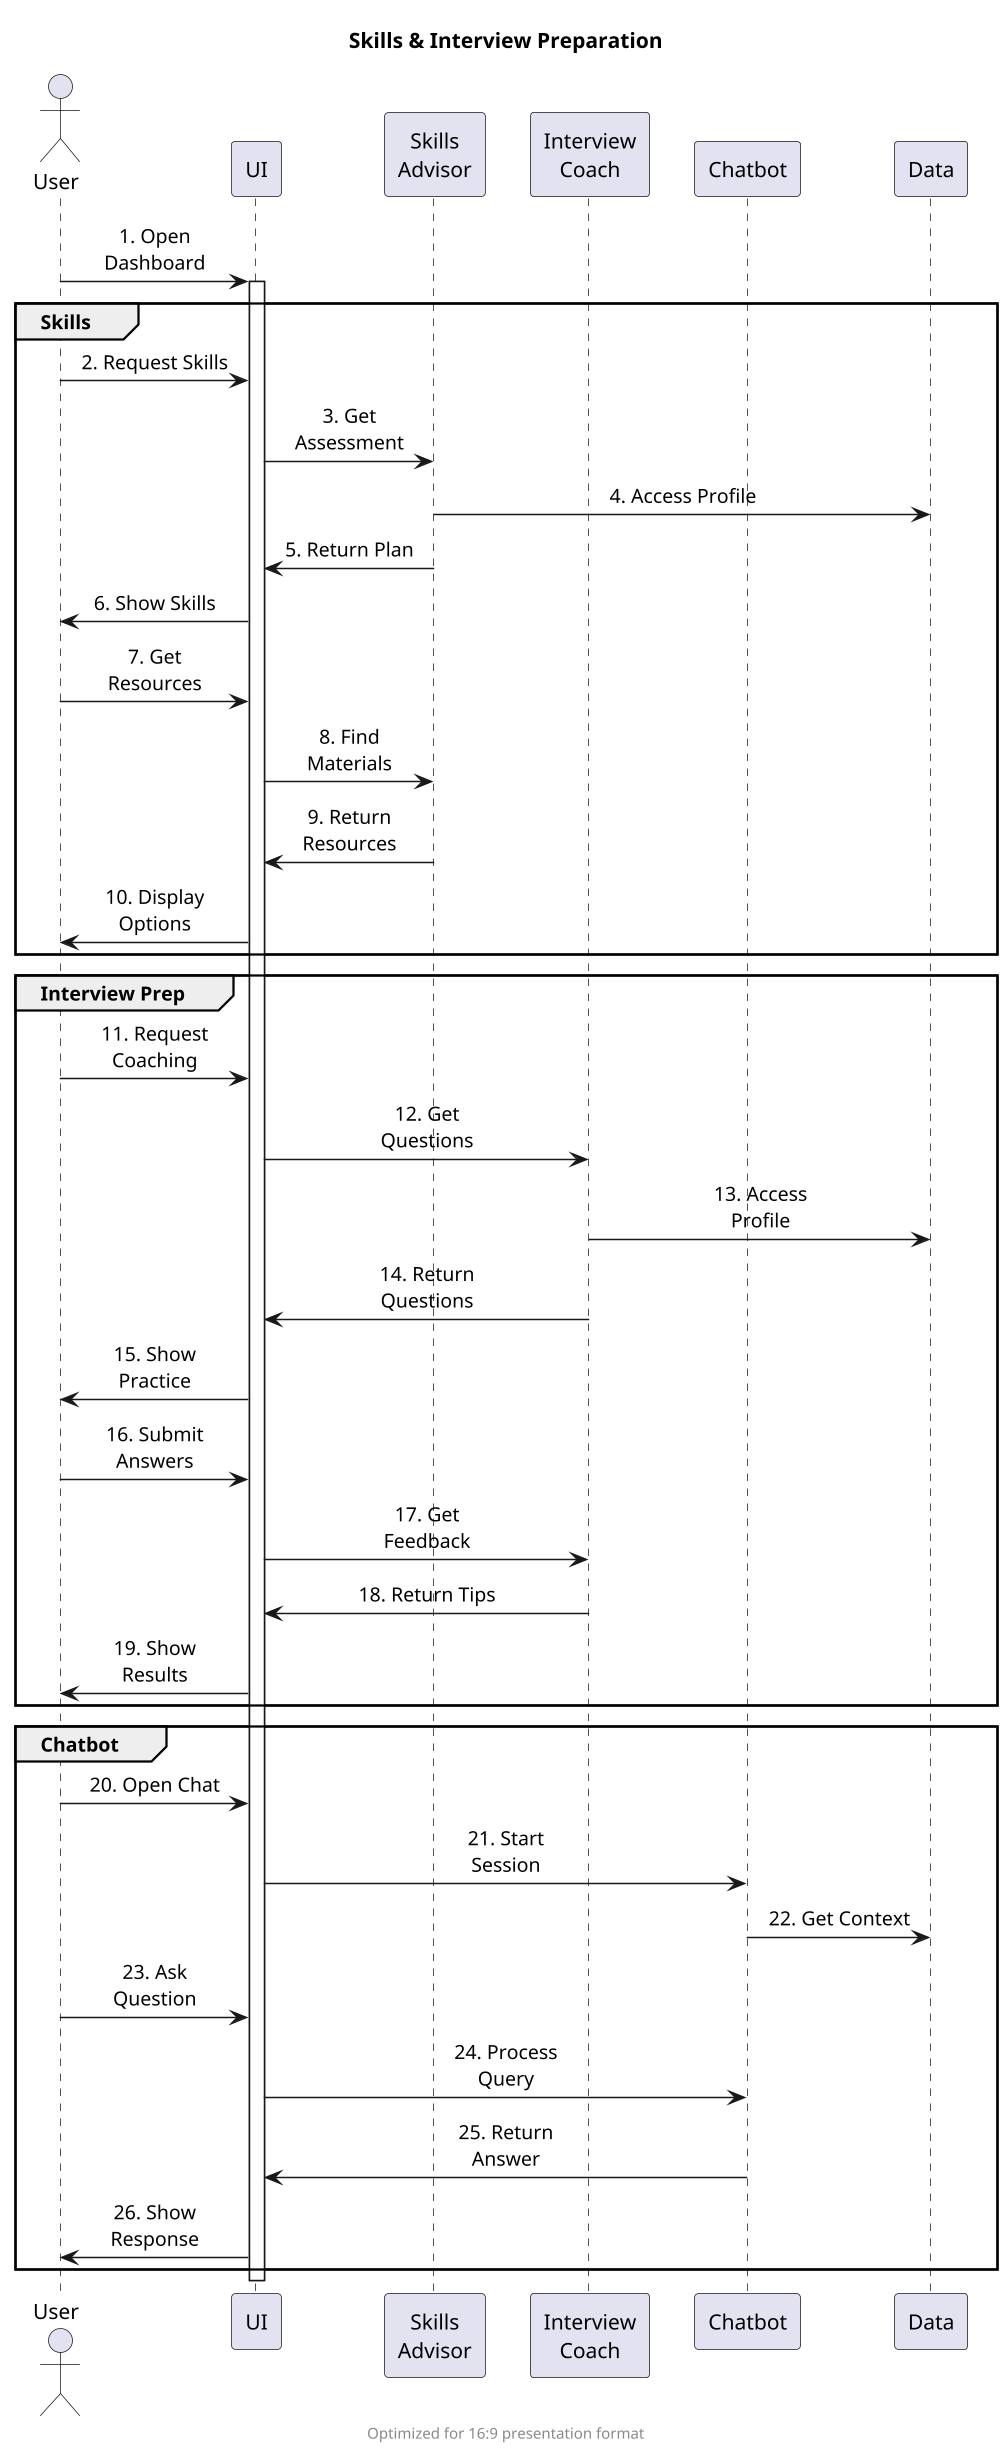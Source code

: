 @startuml Skills and Interview Preparation

' Optimized for 16:9 presentation format
skinparam SequenceMessageAlignment center
skinparam responseMessageBelowArrow true
skinparam maxMessageSize 100
skinparam wrapWidth 150
skinparam SequenceBoxBackgroundColor white
skinparam SequenceBoxBorderColor white
skinparam Padding 2
skinparam ParticipantPadding 10
skinparam sequenceArrowThickness 1

' Force wider diagram
scale 1.5

' Compact participant set
actor "User" as user
participant "UI" as ui
participant "Skills\nAdvisor" as skill
participant "Interview\nCoach" as coach
participant "Chatbot" as chat
participant "Data" as db

title <font size=14>Skills & Interview Preparation</font>

user -> ui : 1. Open Dashboard
activate ui

' Ultra-compact Skills flow
group Skills
    user -> ui : 2. Request Skills
    ui -> skill : 3. Get Assessment
    skill -> db : 4. Access Profile
    skill -> ui : 5. Return Plan
    ui -> user : 6. Show Skills
    
    user -> ui : 7. Get Resources
    ui -> skill : 8. Find Materials
    skill -> ui : 9. Return Resources
    ui -> user : 10. Display Options
end

' Ultra-compact Interview flow
group Interview Prep
    user -> ui : 11. Request Coaching
    ui -> coach : 12. Get Questions
    coach -> db : 13. Access Profile
    coach -> ui : 14. Return Questions
    ui -> user : 15. Show Practice
    
    user -> ui : 16. Submit Answers
    ui -> coach : 17. Get Feedback
    coach -> ui : 18. Return Tips
    ui -> user : 19. Show Results
end

' Simplified Chatbot
group Chatbot
    user -> ui : 20. Open Chat
    ui -> chat : 21. Start Session
    chat -> db : 22. Get Context
    user -> ui : 23. Ask Question
    ui -> chat : 24. Process Query
    chat -> ui : 25. Return Answer
    ui -> user : 26. Show Response
end

deactivate ui

footer <font size=10>Optimized for 16:9 presentation format</font>

@enduml 